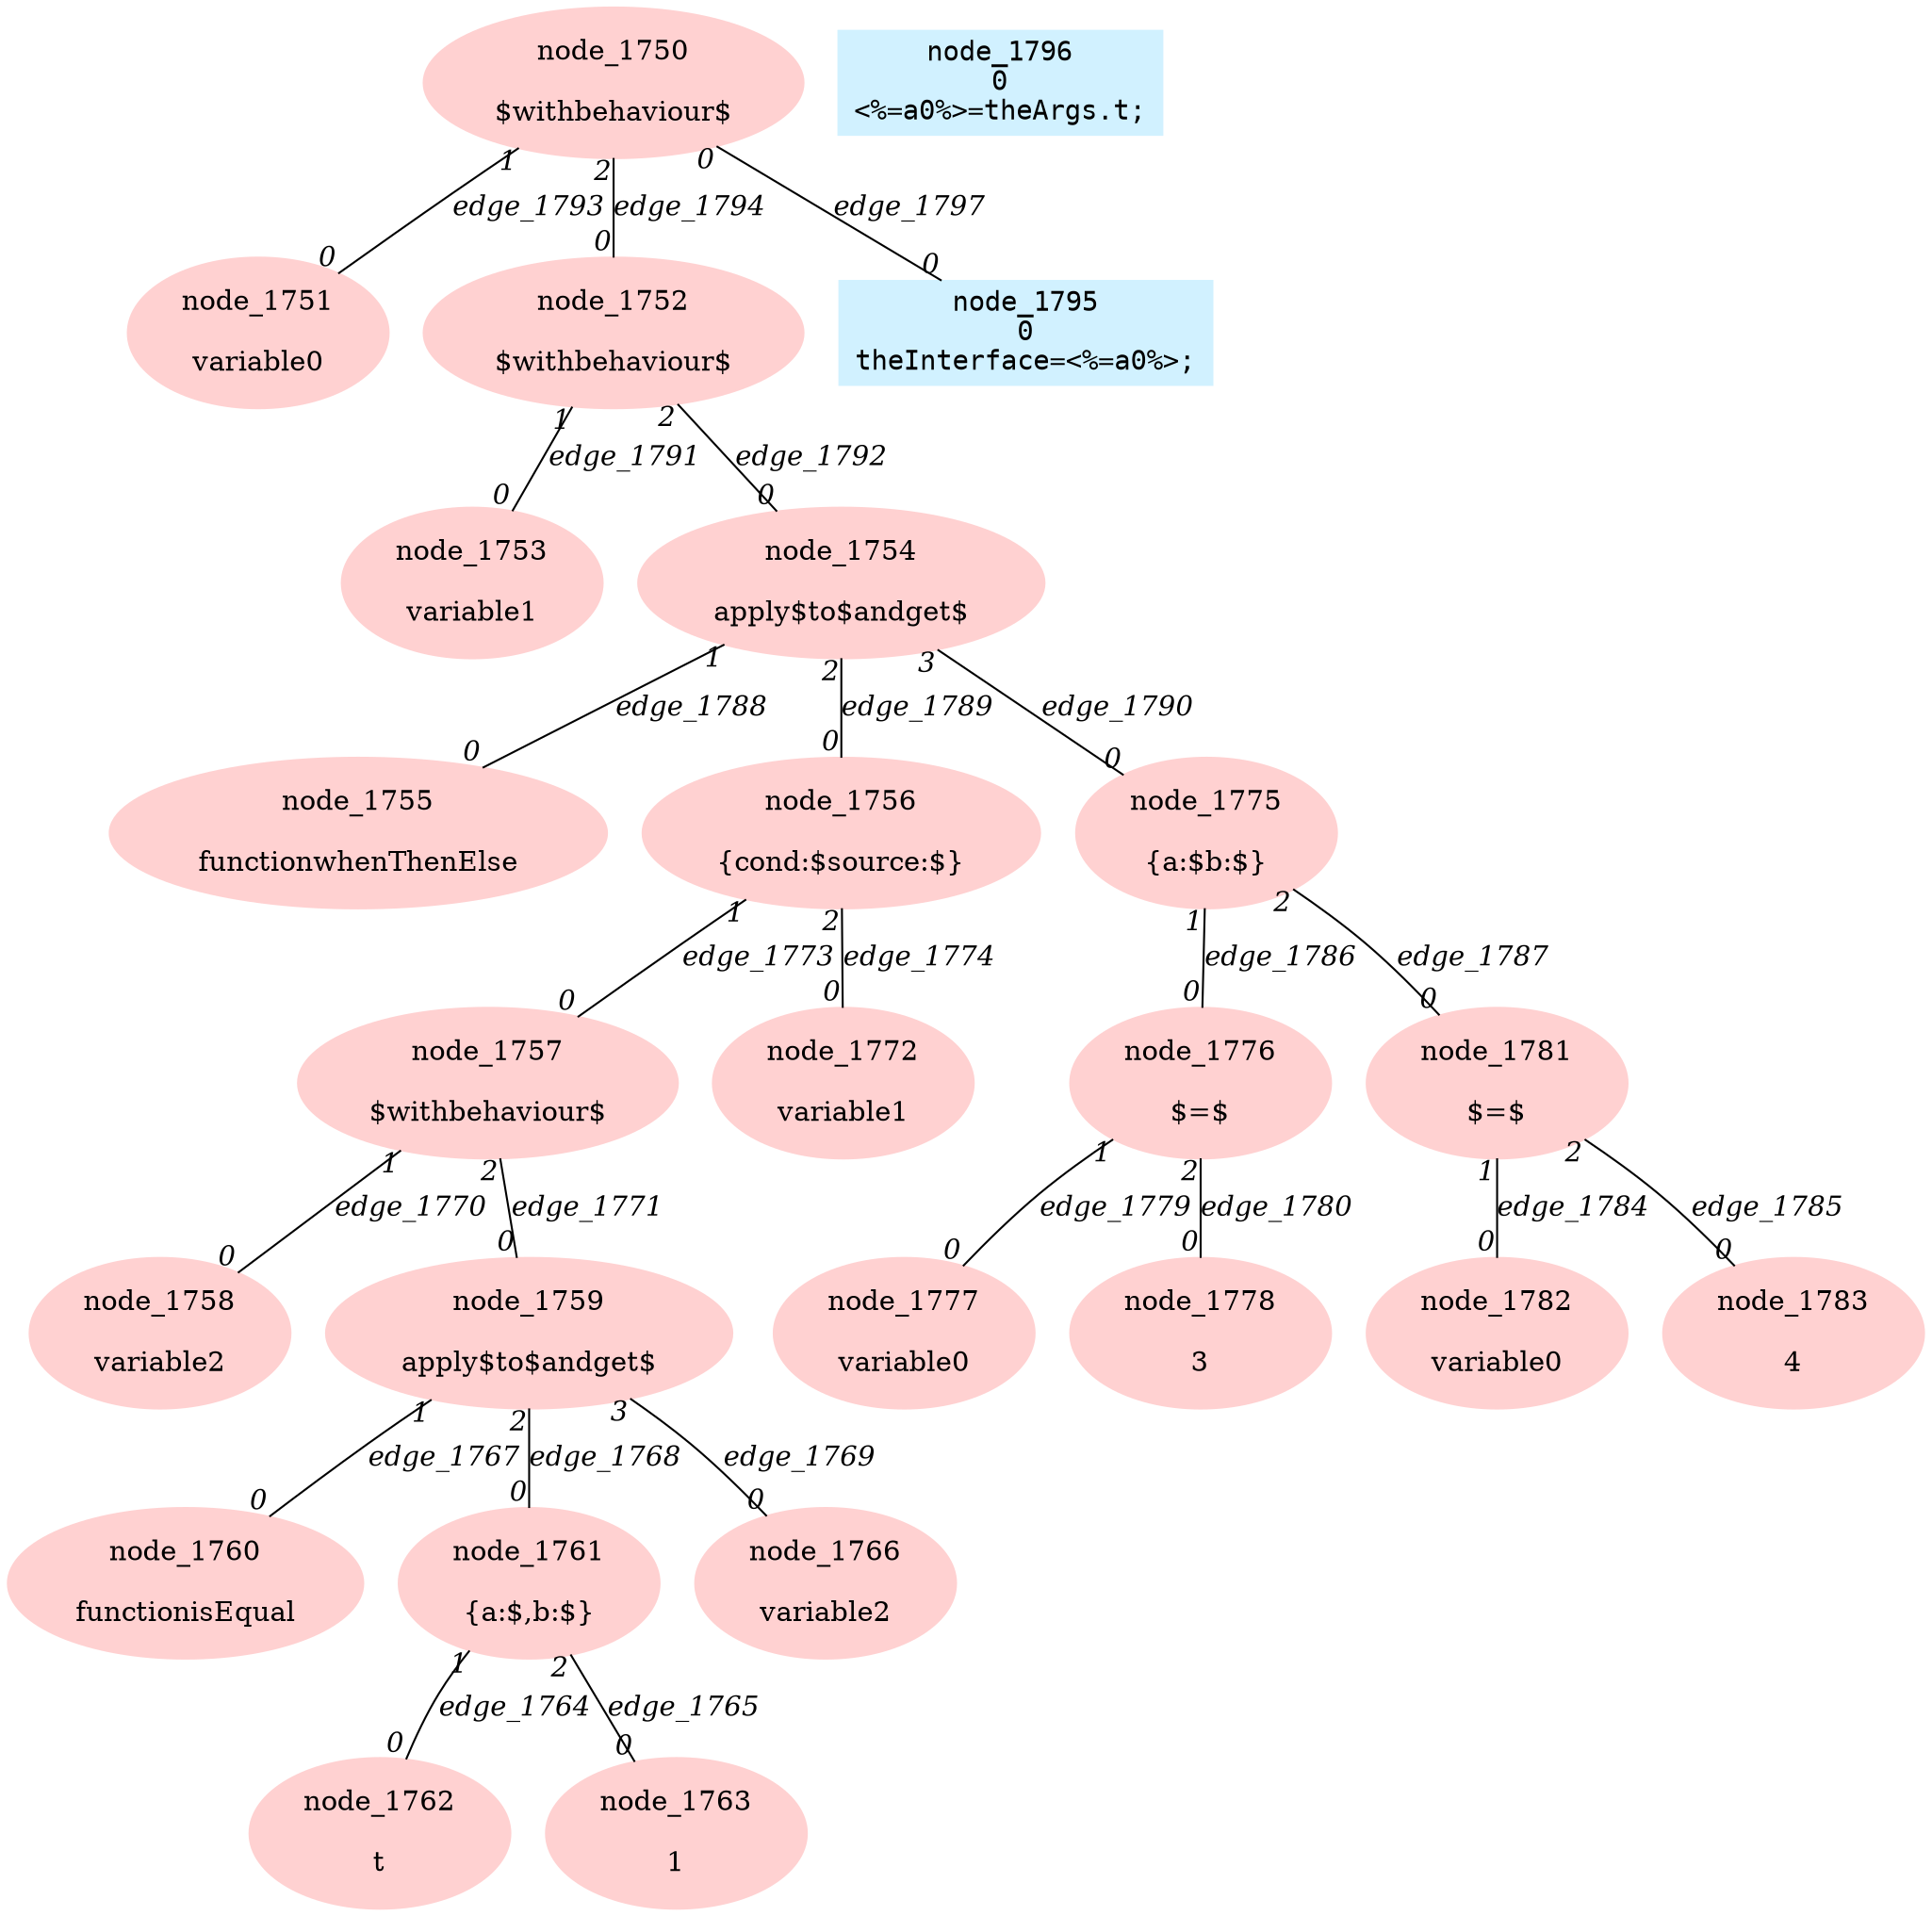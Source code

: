 digraph g{node_1750 [shape=ellipse, style=filled, color="#ffd1d1", label="node_1750

$withbehaviour$" ]
node_1751 [shape=ellipse, style=filled, color="#ffd1d1", label="node_1751

variable0" ]
node_1752 [shape=ellipse, style=filled, color="#ffd1d1", label="node_1752

$withbehaviour$" ]
node_1753 [shape=ellipse, style=filled, color="#ffd1d1", label="node_1753

variable1" ]
node_1754 [shape=ellipse, style=filled, color="#ffd1d1", label="node_1754

apply$to$andget$" ]
node_1755 [shape=ellipse, style=filled, color="#ffd1d1", label="node_1755

functionwhenThenElse" ]
node_1756 [shape=ellipse, style=filled, color="#ffd1d1", label="node_1756

{cond:$source:$}" ]
node_1757 [shape=ellipse, style=filled, color="#ffd1d1", label="node_1757

$withbehaviour$" ]
node_1758 [shape=ellipse, style=filled, color="#ffd1d1", label="node_1758

variable2" ]
node_1759 [shape=ellipse, style=filled, color="#ffd1d1", label="node_1759

apply$to$andget$" ]
node_1760 [shape=ellipse, style=filled, color="#ffd1d1", label="node_1760

functionisEqual" ]
node_1761 [shape=ellipse, style=filled, color="#ffd1d1", label="node_1761

{a:$,b:$}" ]
node_1762 [shape=ellipse, style=filled, color="#ffd1d1", label="node_1762

t" ]
node_1763 [shape=ellipse, style=filled, color="#ffd1d1", label="node_1763

1" ]
node_1766 [shape=ellipse, style=filled, color="#ffd1d1", label="node_1766

variable2" ]
node_1772 [shape=ellipse, style=filled, color="#ffd1d1", label="node_1772

variable1" ]
node_1775 [shape=ellipse, style=filled, color="#ffd1d1", label="node_1775

{a:$b:$}" ]
node_1776 [shape=ellipse, style=filled, color="#ffd1d1", label="node_1776

$=$" ]
node_1777 [shape=ellipse, style=filled, color="#ffd1d1", label="node_1777

variable0" ]
node_1778 [shape=ellipse, style=filled, color="#ffd1d1", label="node_1778

3" ]
node_1781 [shape=ellipse, style=filled, color="#ffd1d1", label="node_1781

$=$" ]
node_1782 [shape=ellipse, style=filled, color="#ffd1d1", label="node_1782

variable0" ]
node_1783 [shape=ellipse, style=filled, color="#ffd1d1", label="node_1783

4" ]
node_1795 [shape=box, style=filled, color="#d1f1ff", fontname="Courier", label="node_1795
0
theInterface=<%=a0%>;
" ]
node_1796 [shape=box, style=filled, color="#d1f1ff", fontname="Courier", label="node_1796
0
<%=a0%>=theArgs.t;
" ]
node_1761 -> node_1762 [dir=none, arrowHead=none, fontname="Times-Italic", label="edge_1764",  headlabel="0", taillabel="1" ]
node_1761 -> node_1763 [dir=none, arrowHead=none, fontname="Times-Italic", label="edge_1765",  headlabel="0", taillabel="2" ]
node_1759 -> node_1760 [dir=none, arrowHead=none, fontname="Times-Italic", label="edge_1767",  headlabel="0", taillabel="1" ]
node_1759 -> node_1761 [dir=none, arrowHead=none, fontname="Times-Italic", label="edge_1768",  headlabel="0", taillabel="2" ]
node_1759 -> node_1766 [dir=none, arrowHead=none, fontname="Times-Italic", label="edge_1769",  headlabel="0", taillabel="3" ]
node_1757 -> node_1758 [dir=none, arrowHead=none, fontname="Times-Italic", label="edge_1770",  headlabel="0", taillabel="1" ]
node_1757 -> node_1759 [dir=none, arrowHead=none, fontname="Times-Italic", label="edge_1771",  headlabel="0", taillabel="2" ]
node_1756 -> node_1757 [dir=none, arrowHead=none, fontname="Times-Italic", label="edge_1773",  headlabel="0", taillabel="1" ]
node_1756 -> node_1772 [dir=none, arrowHead=none, fontname="Times-Italic", label="edge_1774",  headlabel="0", taillabel="2" ]
node_1776 -> node_1777 [dir=none, arrowHead=none, fontname="Times-Italic", label="edge_1779",  headlabel="0", taillabel="1" ]
node_1776 -> node_1778 [dir=none, arrowHead=none, fontname="Times-Italic", label="edge_1780",  headlabel="0", taillabel="2" ]
node_1781 -> node_1782 [dir=none, arrowHead=none, fontname="Times-Italic", label="edge_1784",  headlabel="0", taillabel="1" ]
node_1781 -> node_1783 [dir=none, arrowHead=none, fontname="Times-Italic", label="edge_1785",  headlabel="0", taillabel="2" ]
node_1775 -> node_1776 [dir=none, arrowHead=none, fontname="Times-Italic", label="edge_1786",  headlabel="0", taillabel="1" ]
node_1775 -> node_1781 [dir=none, arrowHead=none, fontname="Times-Italic", label="edge_1787",  headlabel="0", taillabel="2" ]
node_1754 -> node_1755 [dir=none, arrowHead=none, fontname="Times-Italic", label="edge_1788",  headlabel="0", taillabel="1" ]
node_1754 -> node_1756 [dir=none, arrowHead=none, fontname="Times-Italic", label="edge_1789",  headlabel="0", taillabel="2" ]
node_1754 -> node_1775 [dir=none, arrowHead=none, fontname="Times-Italic", label="edge_1790",  headlabel="0", taillabel="3" ]
node_1752 -> node_1753 [dir=none, arrowHead=none, fontname="Times-Italic", label="edge_1791",  headlabel="0", taillabel="1" ]
node_1752 -> node_1754 [dir=none, arrowHead=none, fontname="Times-Italic", label="edge_1792",  headlabel="0", taillabel="2" ]
node_1750 -> node_1751 [dir=none, arrowHead=none, fontname="Times-Italic", label="edge_1793",  headlabel="0", taillabel="1" ]
node_1750 -> node_1752 [dir=none, arrowHead=none, fontname="Times-Italic", label="edge_1794",  headlabel="0", taillabel="2" ]
node_1750 -> node_1795 [dir=none, arrowHead=none, fontname="Times-Italic", label="edge_1797",  headlabel="0", taillabel="0" ]
}